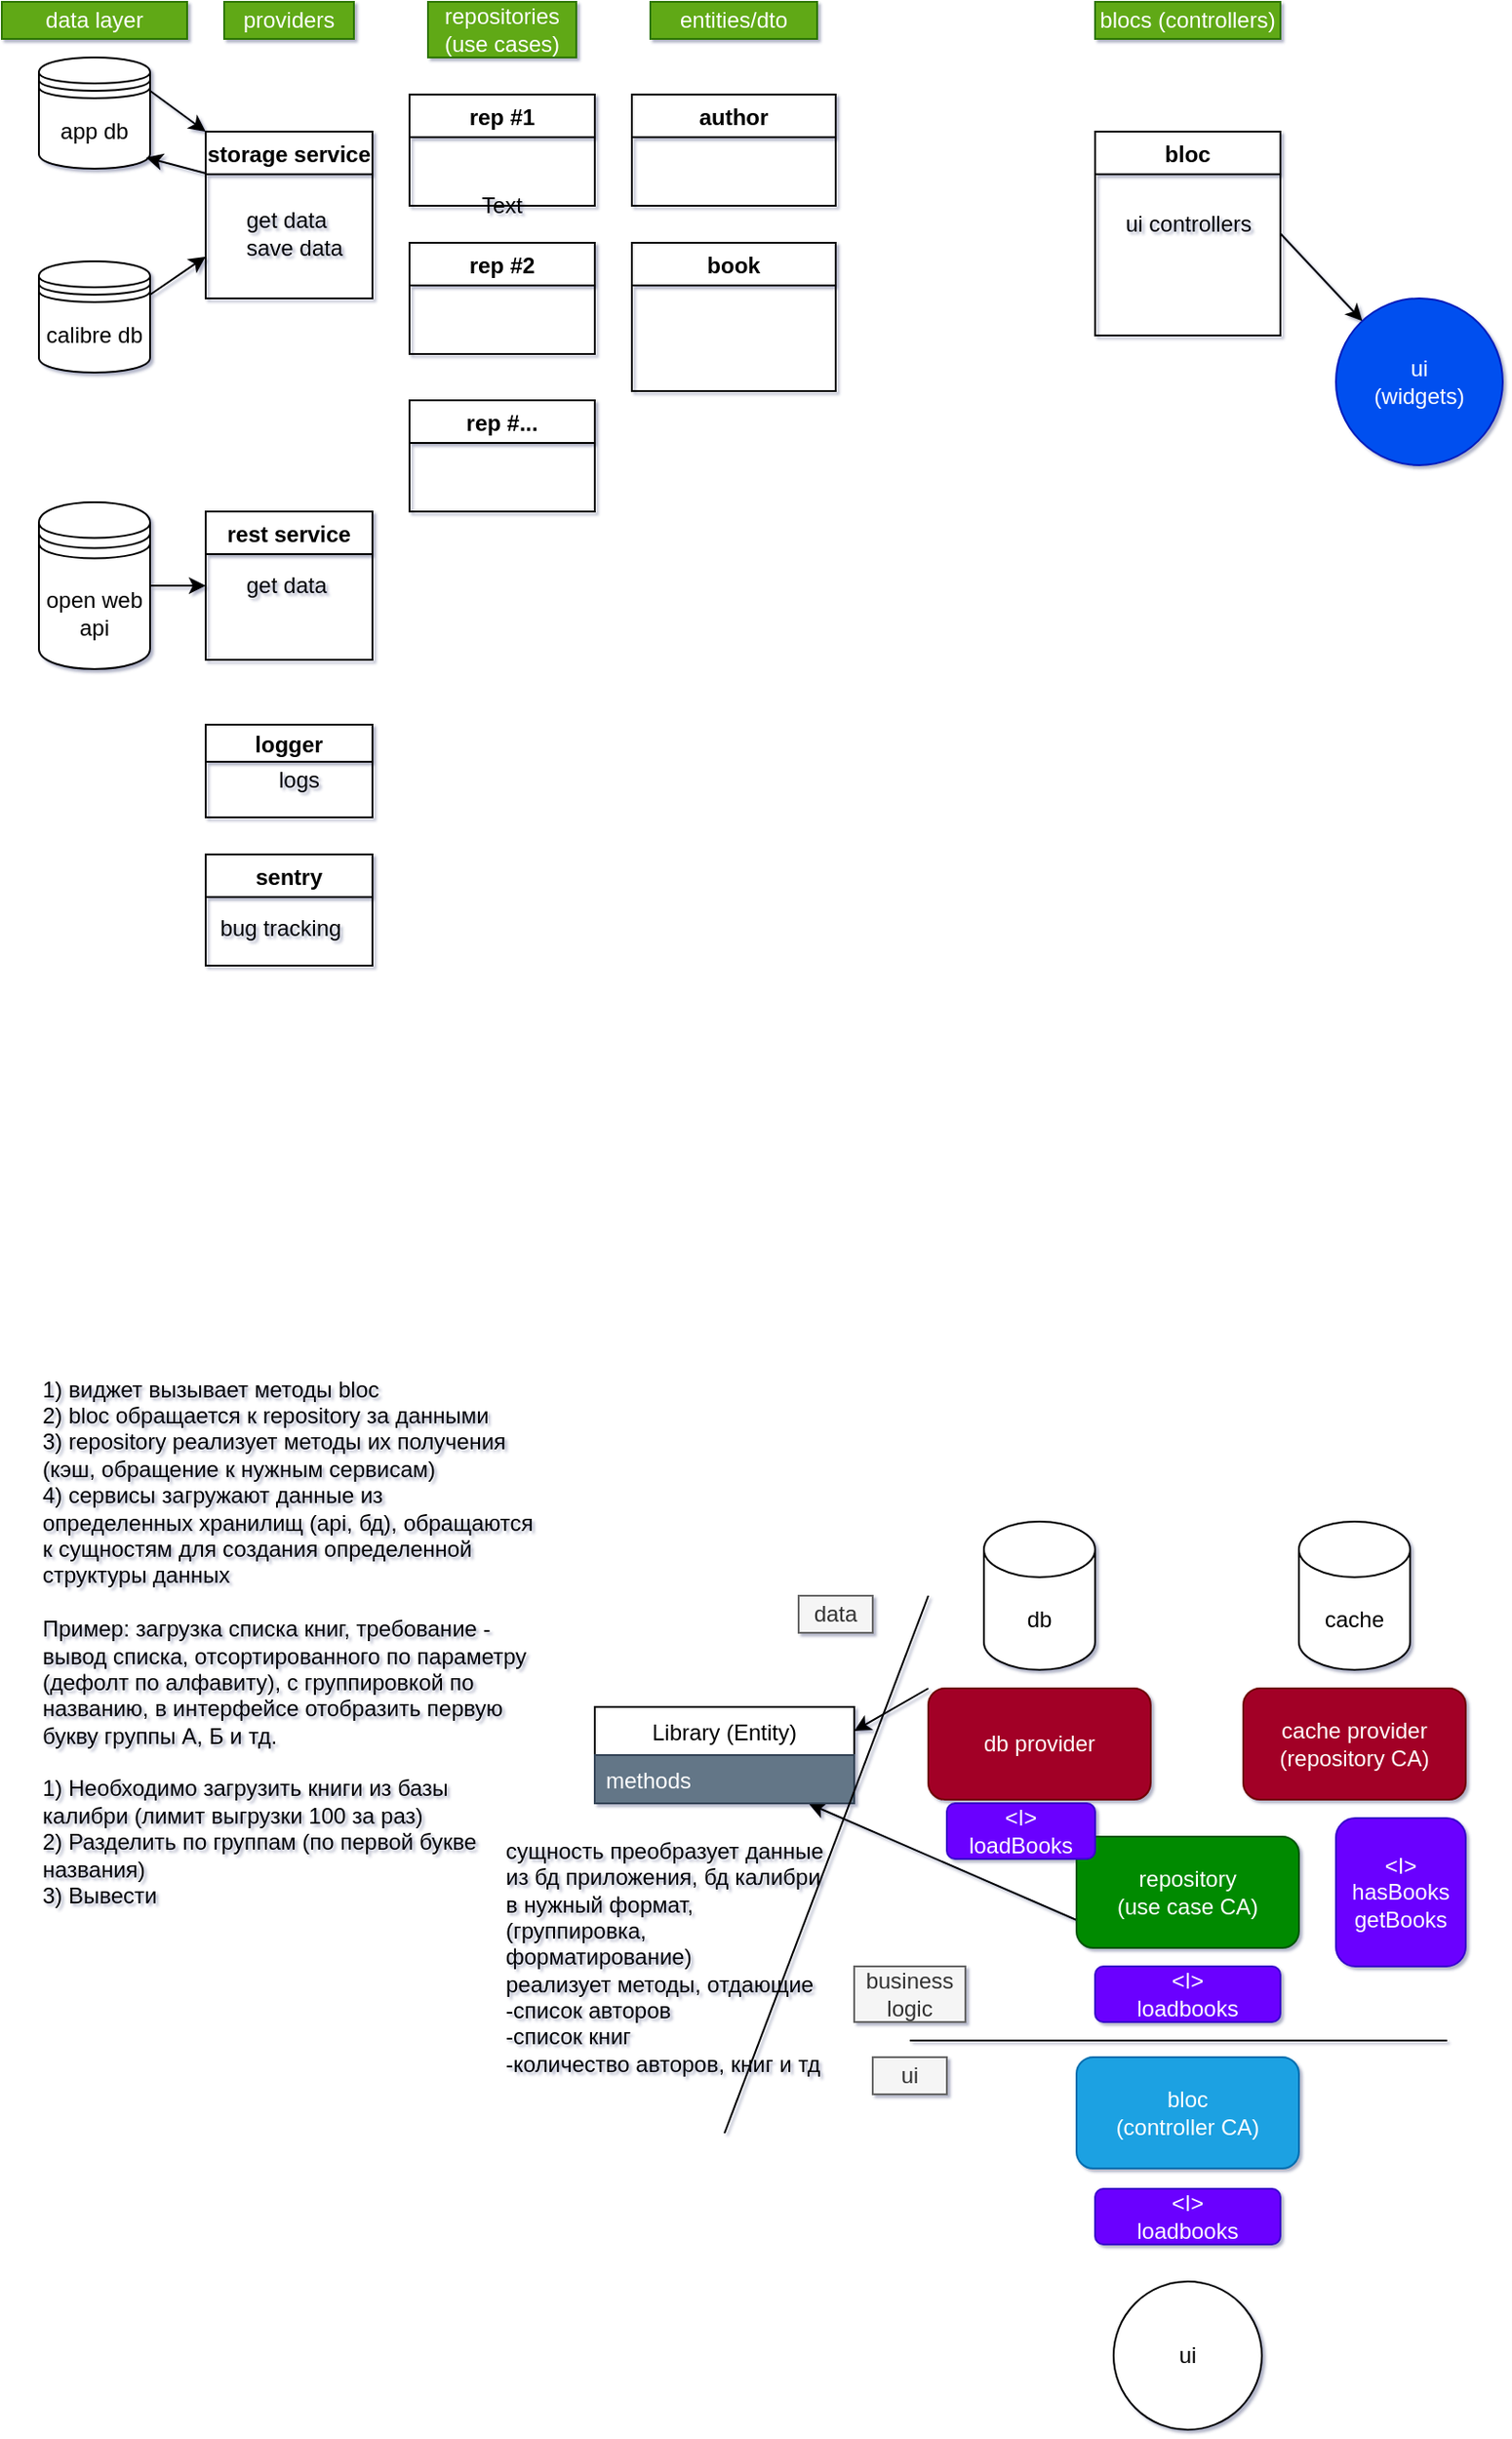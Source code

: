 <mxfile>
    <diagram id="OkfGIOc49hgxwtWNsv0t" name="Page-1">
        <mxGraphModel dx="647" dy="266" grid="1" gridSize="10" guides="1" tooltips="1" connect="1" arrows="1" fold="1" page="1" pageScale="1" pageWidth="827" pageHeight="1169" background="none" math="0" shadow="1">
            <root>
                <mxCell id="0"/>
                <mxCell id="1" parent="0"/>
                <mxCell id="8" style="edgeStyle=none;rounded=0;orthogonalLoop=1;jettySize=auto;html=1;exitX=1;exitY=0.3;exitDx=0;exitDy=0;entryX=0;entryY=0;entryDx=0;entryDy=0;" edge="1" parent="1" source="2" target="4">
                    <mxGeometry relative="1" as="geometry"/>
                </mxCell>
                <mxCell id="2" value="app db" style="shape=datastore;whiteSpace=wrap;html=1;" vertex="1" parent="1">
                    <mxGeometry x="30" y="30" width="60" height="60" as="geometry"/>
                </mxCell>
                <mxCell id="9" style="edgeStyle=none;rounded=0;orthogonalLoop=1;jettySize=auto;html=1;exitX=1;exitY=0.3;exitDx=0;exitDy=0;entryX=0;entryY=0.75;entryDx=0;entryDy=0;" edge="1" parent="1" source="3" target="4">
                    <mxGeometry relative="1" as="geometry"/>
                </mxCell>
                <mxCell id="3" value="calibre db&lt;br&gt;" style="shape=datastore;whiteSpace=wrap;html=1;" vertex="1" parent="1">
                    <mxGeometry x="30" y="140" width="60" height="60" as="geometry"/>
                </mxCell>
                <mxCell id="7" style="edgeStyle=none;rounded=0;orthogonalLoop=1;jettySize=auto;html=1;exitX=0;exitY=0.25;exitDx=0;exitDy=0;entryX=0.964;entryY=0.9;entryDx=0;entryDy=0;entryPerimeter=0;" edge="1" parent="1" source="4" target="2">
                    <mxGeometry relative="1" as="geometry"/>
                </mxCell>
                <mxCell id="4" value="storage service" style="swimlane;" vertex="1" parent="1">
                    <mxGeometry x="120" y="70" width="90" height="90" as="geometry"/>
                </mxCell>
                <mxCell id="5" value="get data&lt;br&gt;save data" style="text;html=1;align=left;verticalAlign=middle;resizable=0;points=[];autosize=1;" vertex="1" parent="4">
                    <mxGeometry x="20" y="40" width="70" height="30" as="geometry"/>
                </mxCell>
                <mxCell id="14" value="" style="edgeStyle=none;rounded=0;orthogonalLoop=1;jettySize=auto;html=1;" edge="1" parent="1" source="10">
                    <mxGeometry relative="1" as="geometry">
                        <mxPoint x="120" y="315" as="targetPoint"/>
                    </mxGeometry>
                </mxCell>
                <mxCell id="10" value="open web&lt;br&gt;api" style="shape=datastore;whiteSpace=wrap;html=1;" vertex="1" parent="1">
                    <mxGeometry x="30" y="270" width="60" height="90" as="geometry"/>
                </mxCell>
                <mxCell id="15" value="rest service" style="swimlane;" vertex="1" parent="1">
                    <mxGeometry x="120" y="275" width="90" height="80" as="geometry"/>
                </mxCell>
                <mxCell id="16" value="get data" style="text;html=1;align=left;verticalAlign=middle;resizable=0;points=[];autosize=1;" vertex="1" parent="15">
                    <mxGeometry x="20" y="30" width="60" height="20" as="geometry"/>
                </mxCell>
                <mxCell id="17" value="logger" style="swimlane;startSize=20;" vertex="1" parent="1">
                    <mxGeometry x="120" y="390" width="90" height="50" as="geometry"/>
                </mxCell>
                <mxCell id="18" value="sentry" style="swimlane;" vertex="1" parent="1">
                    <mxGeometry x="120" y="460" width="90" height="60" as="geometry"/>
                </mxCell>
                <mxCell id="19" value="bug tracking" style="text;html=1;align=center;verticalAlign=middle;resizable=0;points=[];autosize=1;" vertex="1" parent="1">
                    <mxGeometry x="120" y="490" width="80" height="20" as="geometry"/>
                </mxCell>
                <mxCell id="20" value="logs" style="text;html=1;align=center;verticalAlign=middle;resizable=0;points=[];autosize=1;" vertex="1" parent="1">
                    <mxGeometry x="150" y="410" width="40" height="20" as="geometry"/>
                </mxCell>
                <mxCell id="21" value="data layer" style="text;html=1;strokeColor=#2D7600;fillColor=#60a917;align=center;verticalAlign=middle;whiteSpace=wrap;rounded=0;fontColor=#ffffff;" vertex="1" parent="1">
                    <mxGeometry x="10" width="100" height="20" as="geometry"/>
                </mxCell>
                <mxCell id="22" value="providers" style="text;html=1;strokeColor=#2D7600;fillColor=#60a917;align=center;verticalAlign=middle;whiteSpace=wrap;rounded=0;fontColor=#ffffff;" vertex="1" parent="1">
                    <mxGeometry x="130" width="70" height="20" as="geometry"/>
                </mxCell>
                <mxCell id="40" style="edgeStyle=none;rounded=0;orthogonalLoop=1;jettySize=auto;html=1;exitX=1;exitY=0.5;exitDx=0;exitDy=0;" edge="1" parent="1" source="37" target="23">
                    <mxGeometry relative="1" as="geometry">
                        <mxPoint x="700" y="160" as="targetPoint"/>
                    </mxGeometry>
                </mxCell>
                <mxCell id="23" value="ui&lt;br&gt;(widgets)" style="ellipse;whiteSpace=wrap;html=1;aspect=fixed;fillColor=#0050ef;strokeColor=#001DBC;fontColor=#ffffff;" vertex="1" parent="1">
                    <mxGeometry x="730" y="160" width="90" height="90" as="geometry"/>
                </mxCell>
                <mxCell id="28" value="rep #1" style="swimlane;" vertex="1" parent="1">
                    <mxGeometry x="230" y="50" width="100" height="60" as="geometry"/>
                </mxCell>
                <mxCell id="29" value="rep #2" style="swimlane;" vertex="1" parent="1">
                    <mxGeometry x="230" y="130" width="100" height="60" as="geometry"/>
                </mxCell>
                <mxCell id="30" value="rep #..." style="swimlane;" vertex="1" parent="1">
                    <mxGeometry x="230" y="215" width="100" height="60" as="geometry"/>
                </mxCell>
                <mxCell id="31" value="Text" style="text;html=1;strokeColor=none;fillColor=none;align=center;verticalAlign=middle;whiteSpace=wrap;rounded=0;" vertex="1" parent="1">
                    <mxGeometry x="260" y="100" width="40" height="20" as="geometry"/>
                </mxCell>
                <mxCell id="32" value="repositories (use cases)" style="text;html=1;strokeColor=#2D7600;fillColor=#60a917;align=center;verticalAlign=middle;whiteSpace=wrap;rounded=0;fontColor=#ffffff;" vertex="1" parent="1">
                    <mxGeometry x="240" width="80" height="30" as="geometry"/>
                </mxCell>
                <mxCell id="33" value="author" style="swimlane;" vertex="1" parent="1">
                    <mxGeometry x="350" y="50" width="110" height="60" as="geometry"/>
                </mxCell>
                <mxCell id="34" value="entities/dto" style="text;html=1;strokeColor=#2D7600;fillColor=#60a917;align=center;verticalAlign=middle;whiteSpace=wrap;rounded=0;fontColor=#ffffff;" vertex="1" parent="1">
                    <mxGeometry x="360" width="90" height="20" as="geometry"/>
                </mxCell>
                <mxCell id="35" value="book" style="swimlane;" vertex="1" parent="1">
                    <mxGeometry x="350" y="130" width="110" height="80" as="geometry"/>
                </mxCell>
                <mxCell id="36" value="blocs (controllers)" style="text;html=1;strokeColor=#2D7600;fillColor=#60a917;align=center;verticalAlign=middle;whiteSpace=wrap;rounded=0;fontColor=#ffffff;" vertex="1" parent="1">
                    <mxGeometry x="600" width="100" height="20" as="geometry"/>
                </mxCell>
                <mxCell id="37" value="bloc" style="swimlane;" vertex="1" parent="1">
                    <mxGeometry x="600" y="70" width="100" height="110" as="geometry"/>
                </mxCell>
                <mxCell id="38" value="ui controllers" style="text;html=1;align=center;verticalAlign=middle;resizable=0;points=[];autosize=1;" vertex="1" parent="1">
                    <mxGeometry x="610" y="110" width="80" height="20" as="geometry"/>
                </mxCell>
                <mxCell id="39" style="edgeStyle=none;rounded=0;orthogonalLoop=1;jettySize=auto;html=1;exitX=0;exitY=0;exitDx=0;exitDy=0;" edge="1" parent="1" source="23" target="23">
                    <mxGeometry relative="1" as="geometry"/>
                </mxCell>
                <mxCell id="41" value="1) виджет вызывает методы bloc&lt;br&gt;2) bloc обращается к repository за данными&lt;br&gt;3) repository реализует методы их получения (кэш, обращение к нужным сервисам)&lt;br&gt;4) сервисы загружают данные из определенных хранилищ (api, бд), обращаются к сущностям для создания определенной структуры данных&lt;br&gt;&lt;br&gt;Пример: загрузка списка книг, требование - вывод списка, отсортированного по параметру (дефолт по алфавиту), с группировкой по&amp;nbsp; названию, в интерфейсе отобразить первую букву группы А, Б и тд.&lt;br&gt;&lt;br&gt;1) Необходимо загрузить книги из базы калибри (лимит выгрузки 100 за раз)&lt;br&gt;2) Разделить по группам (по первой букве названия)&lt;br&gt;3) Вывести&lt;br&gt;" style="text;html=1;strokeColor=none;fillColor=none;align=left;verticalAlign=middle;whiteSpace=wrap;rounded=0;" vertex="1" parent="1">
                    <mxGeometry x="30" y="560" width="270" height="650" as="geometry"/>
                </mxCell>
                <mxCell id="42" value="ui" style="ellipse;whiteSpace=wrap;html=1;aspect=fixed;" vertex="1" parent="1">
                    <mxGeometry x="610" y="1230" width="80" height="80" as="geometry"/>
                </mxCell>
                <mxCell id="43" value="bloc&lt;br&gt;(controller CA)" style="rounded=1;whiteSpace=wrap;html=1;fillColor=#1ba1e2;strokeColor=#006EAF;fontColor=#ffffff;" vertex="1" parent="1">
                    <mxGeometry x="590" y="1109" width="120" height="60" as="geometry"/>
                </mxCell>
                <mxCell id="44" value="&amp;lt;I&amp;gt;&lt;br&gt;loadbooks" style="rounded=1;whiteSpace=wrap;html=1;fillColor=#6a00ff;strokeColor=#3700CC;fontColor=#ffffff;" vertex="1" parent="1">
                    <mxGeometry x="600" y="1180" width="100" height="30" as="geometry"/>
                </mxCell>
                <mxCell id="45" value="&amp;lt;I&amp;gt;&lt;br&gt;loadbooks" style="rounded=1;whiteSpace=wrap;html=1;fillColor=#6a00ff;strokeColor=#3700CC;fontColor=#ffffff;" vertex="1" parent="1">
                    <mxGeometry x="600" y="1060" width="100" height="30" as="geometry"/>
                </mxCell>
                <mxCell id="62" style="edgeStyle=none;rounded=0;orthogonalLoop=1;jettySize=auto;html=1;exitX=0;exitY=0.75;exitDx=0;exitDy=0;entryX=0.825;entryY=1.008;entryDx=0;entryDy=0;entryPerimeter=0;" edge="1" parent="1" source="46" target="59">
                    <mxGeometry relative="1" as="geometry"/>
                </mxCell>
                <mxCell id="46" value="repository&lt;br&gt;(use case CA)" style="rounded=1;whiteSpace=wrap;html=1;fillColor=#008a00;strokeColor=#005700;fontColor=#ffffff;" vertex="1" parent="1">
                    <mxGeometry x="590" y="990" width="120" height="60" as="geometry"/>
                </mxCell>
                <mxCell id="60" style="edgeStyle=none;rounded=0;orthogonalLoop=1;jettySize=auto;html=1;exitX=0;exitY=0;exitDx=0;exitDy=0;entryX=1;entryY=0.25;entryDx=0;entryDy=0;" edge="1" parent="1" source="47" target="56">
                    <mxGeometry relative="1" as="geometry"/>
                </mxCell>
                <mxCell id="47" value="db provider" style="rounded=1;whiteSpace=wrap;html=1;fillColor=#a20025;strokeColor=#6F0000;fontColor=#ffffff;" vertex="1" parent="1">
                    <mxGeometry x="510" y="910" width="120" height="60" as="geometry"/>
                </mxCell>
                <mxCell id="48" value="cache provider&lt;br&gt;(repository CA)" style="rounded=1;whiteSpace=wrap;html=1;fillColor=#a20025;strokeColor=#6F0000;fontColor=#ffffff;" vertex="1" parent="1">
                    <mxGeometry x="680" y="910" width="120" height="60" as="geometry"/>
                </mxCell>
                <mxCell id="49" value="db" style="shape=cylinder3;whiteSpace=wrap;html=1;boundedLbl=1;backgroundOutline=1;size=15;" vertex="1" parent="1">
                    <mxGeometry x="540" y="820" width="60" height="80" as="geometry"/>
                </mxCell>
                <mxCell id="50" value="cache" style="shape=cylinder3;whiteSpace=wrap;html=1;boundedLbl=1;backgroundOutline=1;size=15;" vertex="1" parent="1">
                    <mxGeometry x="710" y="820" width="60" height="80" as="geometry"/>
                </mxCell>
                <mxCell id="51" value="&amp;lt;I&amp;gt;&lt;br&gt;hasBooks&lt;br&gt;getBooks" style="rounded=1;whiteSpace=wrap;html=1;fillColor=#6a00ff;strokeColor=#3700CC;fontColor=#ffffff;" vertex="1" parent="1">
                    <mxGeometry x="730" y="980" width="70" height="80" as="geometry"/>
                </mxCell>
                <mxCell id="52" value="&amp;lt;I&amp;gt;&lt;br&gt;loadBooks" style="rounded=1;whiteSpace=wrap;html=1;fillColor=#6a00ff;strokeColor=#3700CC;fontColor=#ffffff;" vertex="1" parent="1">
                    <mxGeometry x="520" y="972" width="80" height="30" as="geometry"/>
                </mxCell>
                <mxCell id="53" value="" style="endArrow=none;html=1;" edge="1" parent="1">
                    <mxGeometry width="50" height="50" relative="1" as="geometry">
                        <mxPoint x="500" y="1100" as="sourcePoint"/>
                        <mxPoint x="790" y="1100" as="targetPoint"/>
                    </mxGeometry>
                </mxCell>
                <mxCell id="54" value="ui" style="text;html=1;strokeColor=#666666;fillColor=#f5f5f5;align=center;verticalAlign=middle;whiteSpace=wrap;rounded=0;fontColor=#333333;" vertex="1" parent="1">
                    <mxGeometry x="480" y="1109" width="40" height="20" as="geometry"/>
                </mxCell>
                <mxCell id="55" value="business&lt;br&gt;logic" style="text;html=1;strokeColor=#666666;fillColor=#f5f5f5;align=center;verticalAlign=middle;whiteSpace=wrap;rounded=0;fontColor=#333333;" vertex="1" parent="1">
                    <mxGeometry x="470" y="1060" width="60" height="30" as="geometry"/>
                </mxCell>
                <mxCell id="56" value="Library (Entity)" style="swimlane;fontStyle=0;childLayout=stackLayout;horizontal=1;startSize=26;horizontalStack=0;resizeParent=1;resizeParentMax=0;resizeLast=0;collapsible=1;marginBottom=0;" vertex="1" parent="1">
                    <mxGeometry x="330" y="920" width="140" height="52" as="geometry"/>
                </mxCell>
                <mxCell id="59" value="methods" style="text;strokeColor=#314354;fillColor=#647687;align=left;verticalAlign=top;spacingLeft=4;spacingRight=4;overflow=hidden;rotatable=0;points=[[0,0.5],[1,0.5]];portConstraint=eastwest;fontColor=#ffffff;" vertex="1" parent="56">
                    <mxGeometry y="26" width="140" height="26" as="geometry"/>
                </mxCell>
                <mxCell id="63" value="сущность преобразует данные из бд приложения, бд калибри в нужный формат, (группировка, форматирование)&lt;br&gt;реализует методы, отдающие&lt;br&gt;-список авторов&lt;br&gt;-список книг&lt;br&gt;-количество авторов, книг и тд" style="text;html=1;strokeColor=none;fillColor=none;align=left;verticalAlign=middle;whiteSpace=wrap;rounded=0;" vertex="1" parent="1">
                    <mxGeometry x="280" y="990" width="180" height="130" as="geometry"/>
                </mxCell>
                <mxCell id="64" value="" style="endArrow=none;html=1;" edge="1" parent="1">
                    <mxGeometry width="50" height="50" relative="1" as="geometry">
                        <mxPoint x="400" y="1150" as="sourcePoint"/>
                        <mxPoint x="510" y="860" as="targetPoint"/>
                    </mxGeometry>
                </mxCell>
                <mxCell id="65" value="data" style="text;html=1;strokeColor=#666666;fillColor=#f5f5f5;align=center;verticalAlign=middle;whiteSpace=wrap;rounded=0;fontColor=#333333;" vertex="1" parent="1">
                    <mxGeometry x="440" y="860" width="40" height="20" as="geometry"/>
                </mxCell>
            </root>
        </mxGraphModel>
    </diagram>
</mxfile>